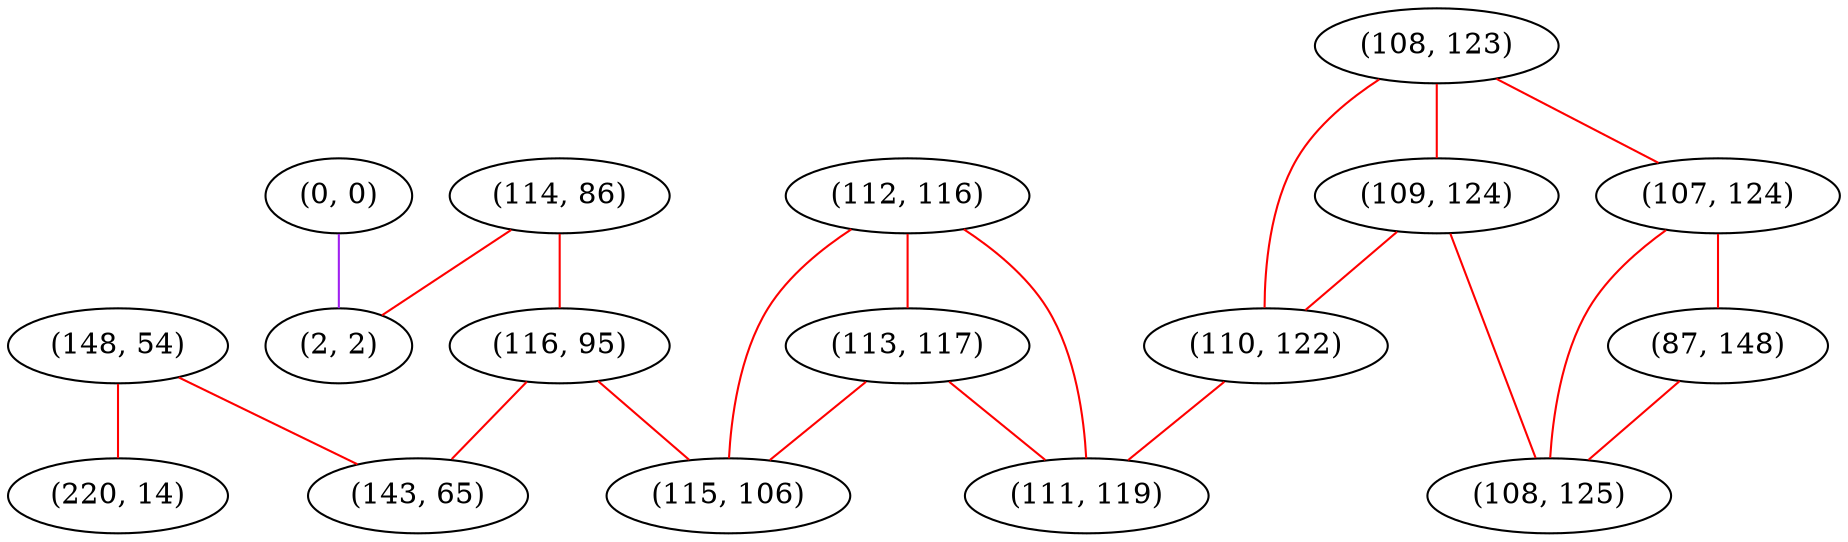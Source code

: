 graph "" {
"(114, 86)";
"(148, 54)";
"(108, 123)";
"(116, 95)";
"(112, 116)";
"(107, 124)";
"(0, 0)";
"(143, 65)";
"(87, 148)";
"(113, 117)";
"(109, 124)";
"(110, 122)";
"(220, 14)";
"(2, 2)";
"(108, 125)";
"(115, 106)";
"(111, 119)";
"(114, 86)" -- "(116, 95)"  [color=red, key=0, weight=1];
"(114, 86)" -- "(2, 2)"  [color=red, key=0, weight=1];
"(148, 54)" -- "(220, 14)"  [color=red, key=0, weight=1];
"(148, 54)" -- "(143, 65)"  [color=red, key=0, weight=1];
"(108, 123)" -- "(109, 124)"  [color=red, key=0, weight=1];
"(108, 123)" -- "(110, 122)"  [color=red, key=0, weight=1];
"(108, 123)" -- "(107, 124)"  [color=red, key=0, weight=1];
"(116, 95)" -- "(115, 106)"  [color=red, key=0, weight=1];
"(116, 95)" -- "(143, 65)"  [color=red, key=0, weight=1];
"(112, 116)" -- "(113, 117)"  [color=red, key=0, weight=1];
"(112, 116)" -- "(115, 106)"  [color=red, key=0, weight=1];
"(112, 116)" -- "(111, 119)"  [color=red, key=0, weight=1];
"(107, 124)" -- "(87, 148)"  [color=red, key=0, weight=1];
"(107, 124)" -- "(108, 125)"  [color=red, key=0, weight=1];
"(0, 0)" -- "(2, 2)"  [color=purple, key=0, weight=4];
"(87, 148)" -- "(108, 125)"  [color=red, key=0, weight=1];
"(113, 117)" -- "(115, 106)"  [color=red, key=0, weight=1];
"(113, 117)" -- "(111, 119)"  [color=red, key=0, weight=1];
"(109, 124)" -- "(108, 125)"  [color=red, key=0, weight=1];
"(109, 124)" -- "(110, 122)"  [color=red, key=0, weight=1];
"(110, 122)" -- "(111, 119)"  [color=red, key=0, weight=1];
}
